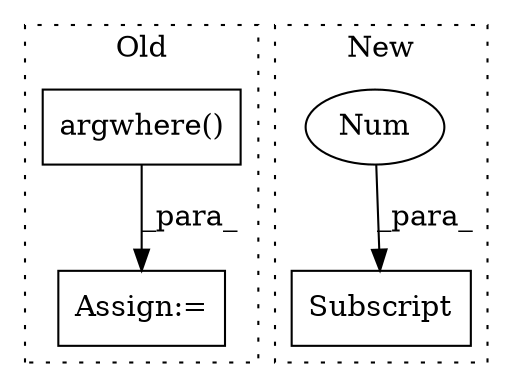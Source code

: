 digraph G {
subgraph cluster0 {
1 [label="argwhere()" a="75" s="4182,4250" l="12,1" shape="box"];
4 [label="Assign:=" a="68" s="4165" l="17" shape="box"];
label = "Old";
style="dotted";
}
subgraph cluster1 {
2 [label="Subscript" a="63" s="4192,0" l="38,0" shape="box"];
3 [label="Num" a="76" s="4228" l="1" shape="ellipse"];
label = "New";
style="dotted";
}
1 -> 4 [label="_para_"];
3 -> 2 [label="_para_"];
}